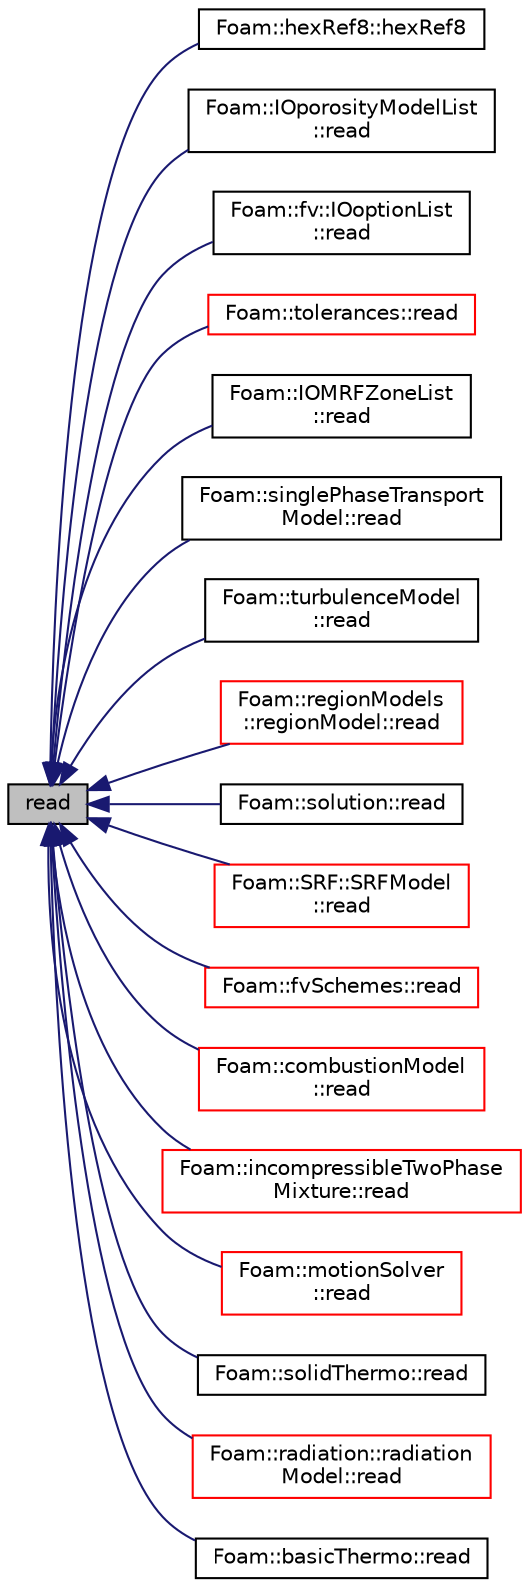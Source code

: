 digraph "read"
{
  bgcolor="transparent";
  edge [fontname="Helvetica",fontsize="10",labelfontname="Helvetica",labelfontsize="10"];
  node [fontname="Helvetica",fontsize="10",shape=record];
  rankdir="LR";
  Node1 [label="read",height=0.2,width=0.4,color="black", fillcolor="grey75", style="filled", fontcolor="black"];
  Node1 -> Node2 [dir="back",color="midnightblue",fontsize="10",style="solid",fontname="Helvetica"];
  Node2 [label="Foam::hexRef8::hexRef8",height=0.2,width=0.4,color="black",URL="$a01001.html#a38c122950a32c54a78c49acb2637ac88",tooltip="Construct from mesh, read_if_present refinement data. "];
  Node1 -> Node3 [dir="back",color="midnightblue",fontsize="10",style="solid",fontname="Helvetica"];
  Node3 [label="Foam::IOporosityModelList\l::read",height=0.2,width=0.4,color="black",URL="$a01174.html#af816873151ddb0126e98bb2f914d8ed5",tooltip="Read dictionary. "];
  Node1 -> Node4 [dir="back",color="midnightblue",fontsize="10",style="solid",fontname="Helvetica"];
  Node4 [label="Foam::fv::IOoptionList\l::read",height=0.2,width=0.4,color="black",URL="$a01172.html#af816873151ddb0126e98bb2f914d8ed5",tooltip="Read dictionary. "];
  Node1 -> Node5 [dir="back",color="midnightblue",fontsize="10",style="solid",fontname="Helvetica"];
  Node5 [label="Foam::tolerances::read",height=0.2,width=0.4,color="red",URL="$a02610.html#af816873151ddb0126e98bb2f914d8ed5",tooltip="Read the tolerances. "];
  Node1 -> Node6 [dir="back",color="midnightblue",fontsize="10",style="solid",fontname="Helvetica"];
  Node6 [label="Foam::IOMRFZoneList\l::read",height=0.2,width=0.4,color="black",URL="$a01169.html#af816873151ddb0126e98bb2f914d8ed5",tooltip="Read dictionary. "];
  Node1 -> Node7 [dir="back",color="midnightblue",fontsize="10",style="solid",fontname="Helvetica"];
  Node7 [label="Foam::singlePhaseTransport\lModel::read",height=0.2,width=0.4,color="black",URL="$a02309.html#af816873151ddb0126e98bb2f914d8ed5",tooltip="Read transportProperties dictionary. "];
  Node1 -> Node8 [dir="back",color="midnightblue",fontsize="10",style="solid",fontname="Helvetica"];
  Node8 [label="Foam::turbulenceModel\l::read",height=0.2,width=0.4,color="black",URL="$a02683.html#a662f37411f405f8a8c278141c5eb6b85",tooltip="Read model coefficients if they have changed. "];
  Node1 -> Node9 [dir="back",color="midnightblue",fontsize="10",style="solid",fontname="Helvetica"];
  Node9 [label="Foam::regionModels\l::regionModel::read",height=0.2,width=0.4,color="red",URL="$a02120.html#af816873151ddb0126e98bb2f914d8ed5",tooltip="Read control parameters from dictionary. "];
  Node1 -> Node10 [dir="back",color="midnightblue",fontsize="10",style="solid",fontname="Helvetica"];
  Node10 [label="Foam::solution::read",height=0.2,width=0.4,color="black",URL="$a02364.html#af816873151ddb0126e98bb2f914d8ed5",tooltip="Read the solution dictionary. "];
  Node1 -> Node11 [dir="back",color="midnightblue",fontsize="10",style="solid",fontname="Helvetica"];
  Node11 [label="Foam::SRF::SRFModel\l::read",height=0.2,width=0.4,color="red",URL="$a02403.html#af816873151ddb0126e98bb2f914d8ed5",tooltip="Read radiationProperties dictionary. "];
  Node1 -> Node12 [dir="back",color="midnightblue",fontsize="10",style="solid",fontname="Helvetica"];
  Node12 [label="Foam::fvSchemes::read",height=0.2,width=0.4,color="red",URL="$a00882.html#af816873151ddb0126e98bb2f914d8ed5",tooltip="Read the fvSchemes. "];
  Node1 -> Node13 [dir="back",color="midnightblue",fontsize="10",style="solid",fontname="Helvetica"];
  Node13 [label="Foam::combustionModel\l::read",height=0.2,width=0.4,color="red",URL="$a00319.html#af816873151ddb0126e98bb2f914d8ed5",tooltip="Update properties from given dictionary. "];
  Node1 -> Node14 [dir="back",color="midnightblue",fontsize="10",style="solid",fontname="Helvetica"];
  Node14 [label="Foam::incompressibleTwoPhase\lMixture::read",height=0.2,width=0.4,color="red",URL="$a01042.html#af816873151ddb0126e98bb2f914d8ed5",tooltip="Read base transportProperties dictionary. "];
  Node1 -> Node15 [dir="back",color="midnightblue",fontsize="10",style="solid",fontname="Helvetica"];
  Node15 [label="Foam::motionSolver\l::read",height=0.2,width=0.4,color="red",URL="$a01523.html#af816873151ddb0126e98bb2f914d8ed5",tooltip="Read dynamicMeshDict dictionary. "];
  Node1 -> Node16 [dir="back",color="midnightblue",fontsize="10",style="solid",fontname="Helvetica"];
  Node16 [label="Foam::solidThermo::read",height=0.2,width=0.4,color="black",URL="$a02363.html#af816873151ddb0126e98bb2f914d8ed5",tooltip="Read thermophysicalProperties dictionary. "];
  Node1 -> Node17 [dir="back",color="midnightblue",fontsize="10",style="solid",fontname="Helvetica"];
  Node17 [label="Foam::radiation::radiation\lModel::read",height=0.2,width=0.4,color="red",URL="$a02048.html#a662f37411f405f8a8c278141c5eb6b85",tooltip="Read radiationProperties dictionary. "];
  Node1 -> Node18 [dir="back",color="midnightblue",fontsize="10",style="solid",fontname="Helvetica"];
  Node18 [label="Foam::basicThermo::read",height=0.2,width=0.4,color="black",URL="$a00122.html#af816873151ddb0126e98bb2f914d8ed5",tooltip="Read thermophysical properties dictionary. "];
}
